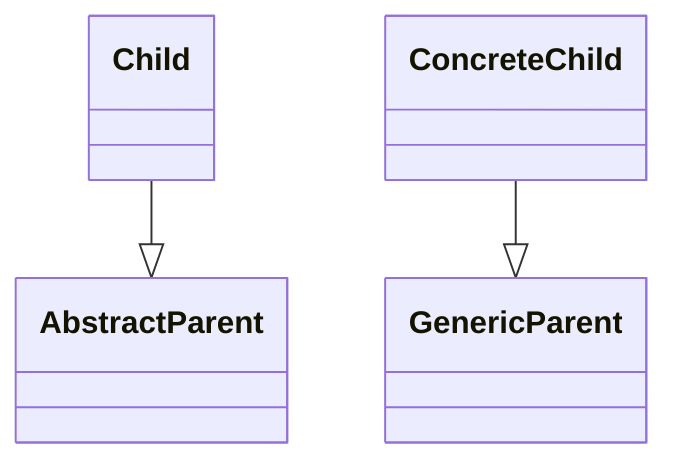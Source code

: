 classDiagram
  class AbstractParent {
  }
  class Child {
  }
  class ConcreteChild {
  }
  class GenericParent {
  }
  Child --|> AbstractParent
  ConcreteChild --|> GenericParent